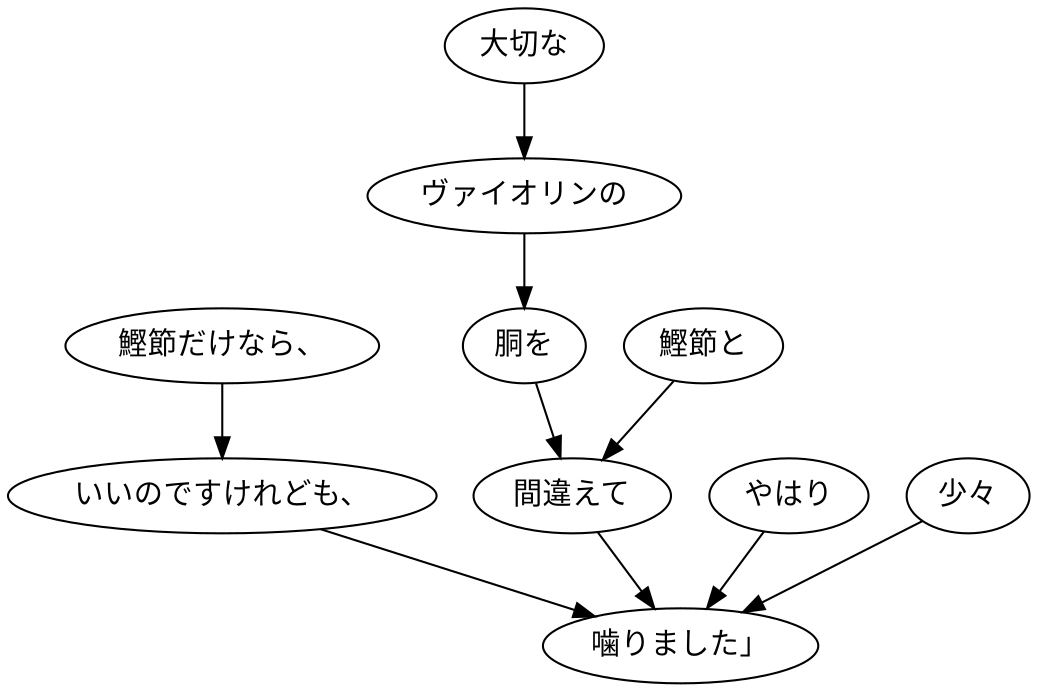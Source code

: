 digraph graph7709 {
	node0 [label="鰹節だけなら、"];
	node1 [label="いいのですけれども、"];
	node2 [label="大切な"];
	node3 [label="ヴァイオリンの"];
	node4 [label="胴を"];
	node5 [label="鰹節と"];
	node6 [label="間違えて"];
	node7 [label="やはり"];
	node8 [label="少々"];
	node9 [label="噛りました」"];
	node0 -> node1;
	node1 -> node9;
	node2 -> node3;
	node3 -> node4;
	node4 -> node6;
	node5 -> node6;
	node6 -> node9;
	node7 -> node9;
	node8 -> node9;
}
